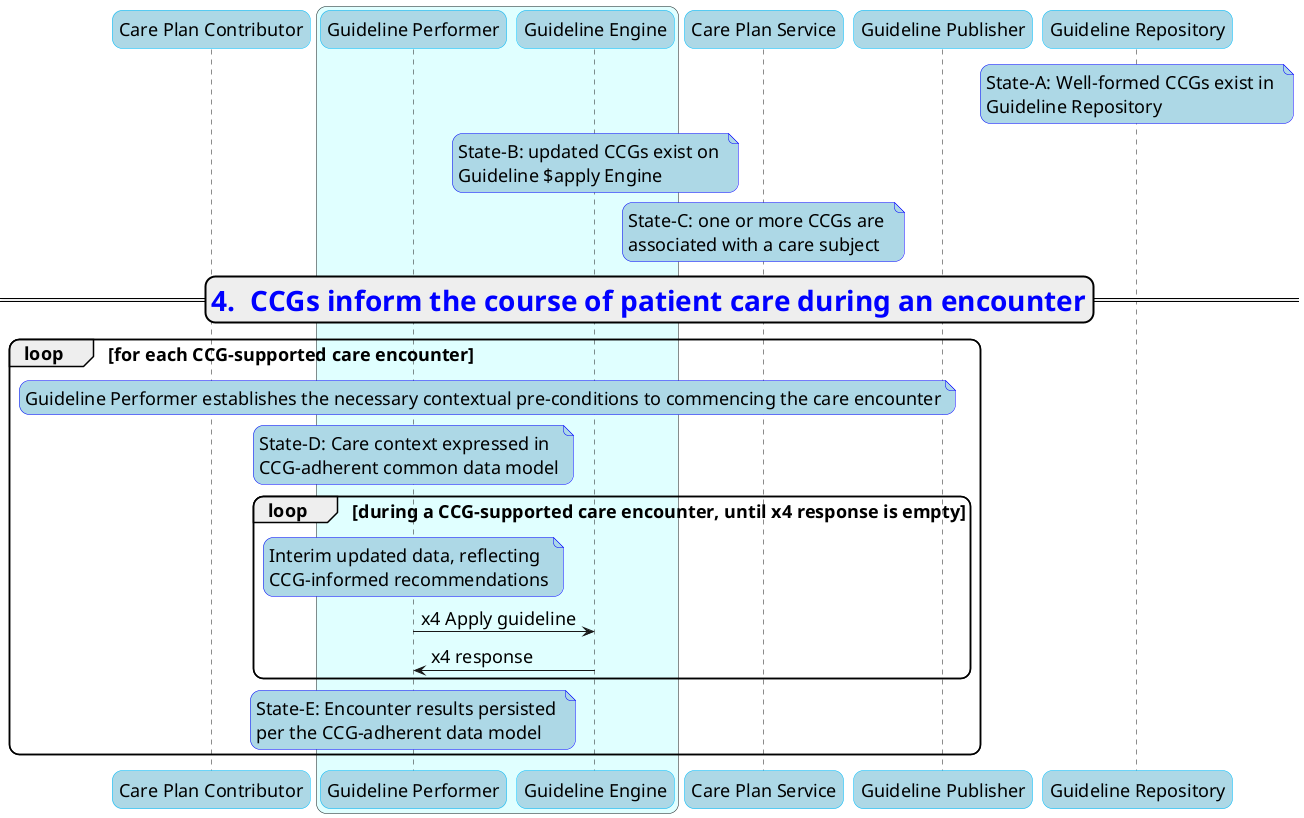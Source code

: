 @startuml
skinparam defaultFontSize        18
skinparam roundcorner            20
skinparam Note {
BackgroundColor LightBlue
BorderColor Blue
}
skinparam Participant {
FontName Arial
Style awesome
BorderColor DeepSkyBlue
BackgroundColor LightBlue
}


participant "Care Plan Contributor" as cpc
box #lightCyan
participant "Guideline Performer" as gf
participant "Guideline Engine" as ge
endbox
participant "Care Plan Service" as cps
participant "Guideline Publisher" as gp
participant "Guideline Repository" as gr

note over gr: State-A: Well-formed CCGs exist in \nGuideline Repository
note over ge: State-B: updated CCGs exist on \nGuideline $apply Engine
note over cps: State-C: one or more CCGs are \nassociated with a care subject
==<size 28><color #blue>4.  CCGs inform the course of patient care during an encounter==


loop for each CCG-supported care encounter
 note over cpc,cps: Guideline Performer establishes the necessary contextual pre-conditions to commencing the care encounter
 note over gf: State-D: Care context expressed in \nCCG-adherent common data model 
 loop during a CCG-supported care encounter, until x4 response is empty
  note over gf: Interim updated data, reflecting \nCCG-informed recommendations

  gf -> ge: x4 Apply guideline
  ge -> gf: x4 response
 end loop 
 note over gf: State-E: Encounter results persisted \nper the CCG-adherent data model
end loop
@enduml